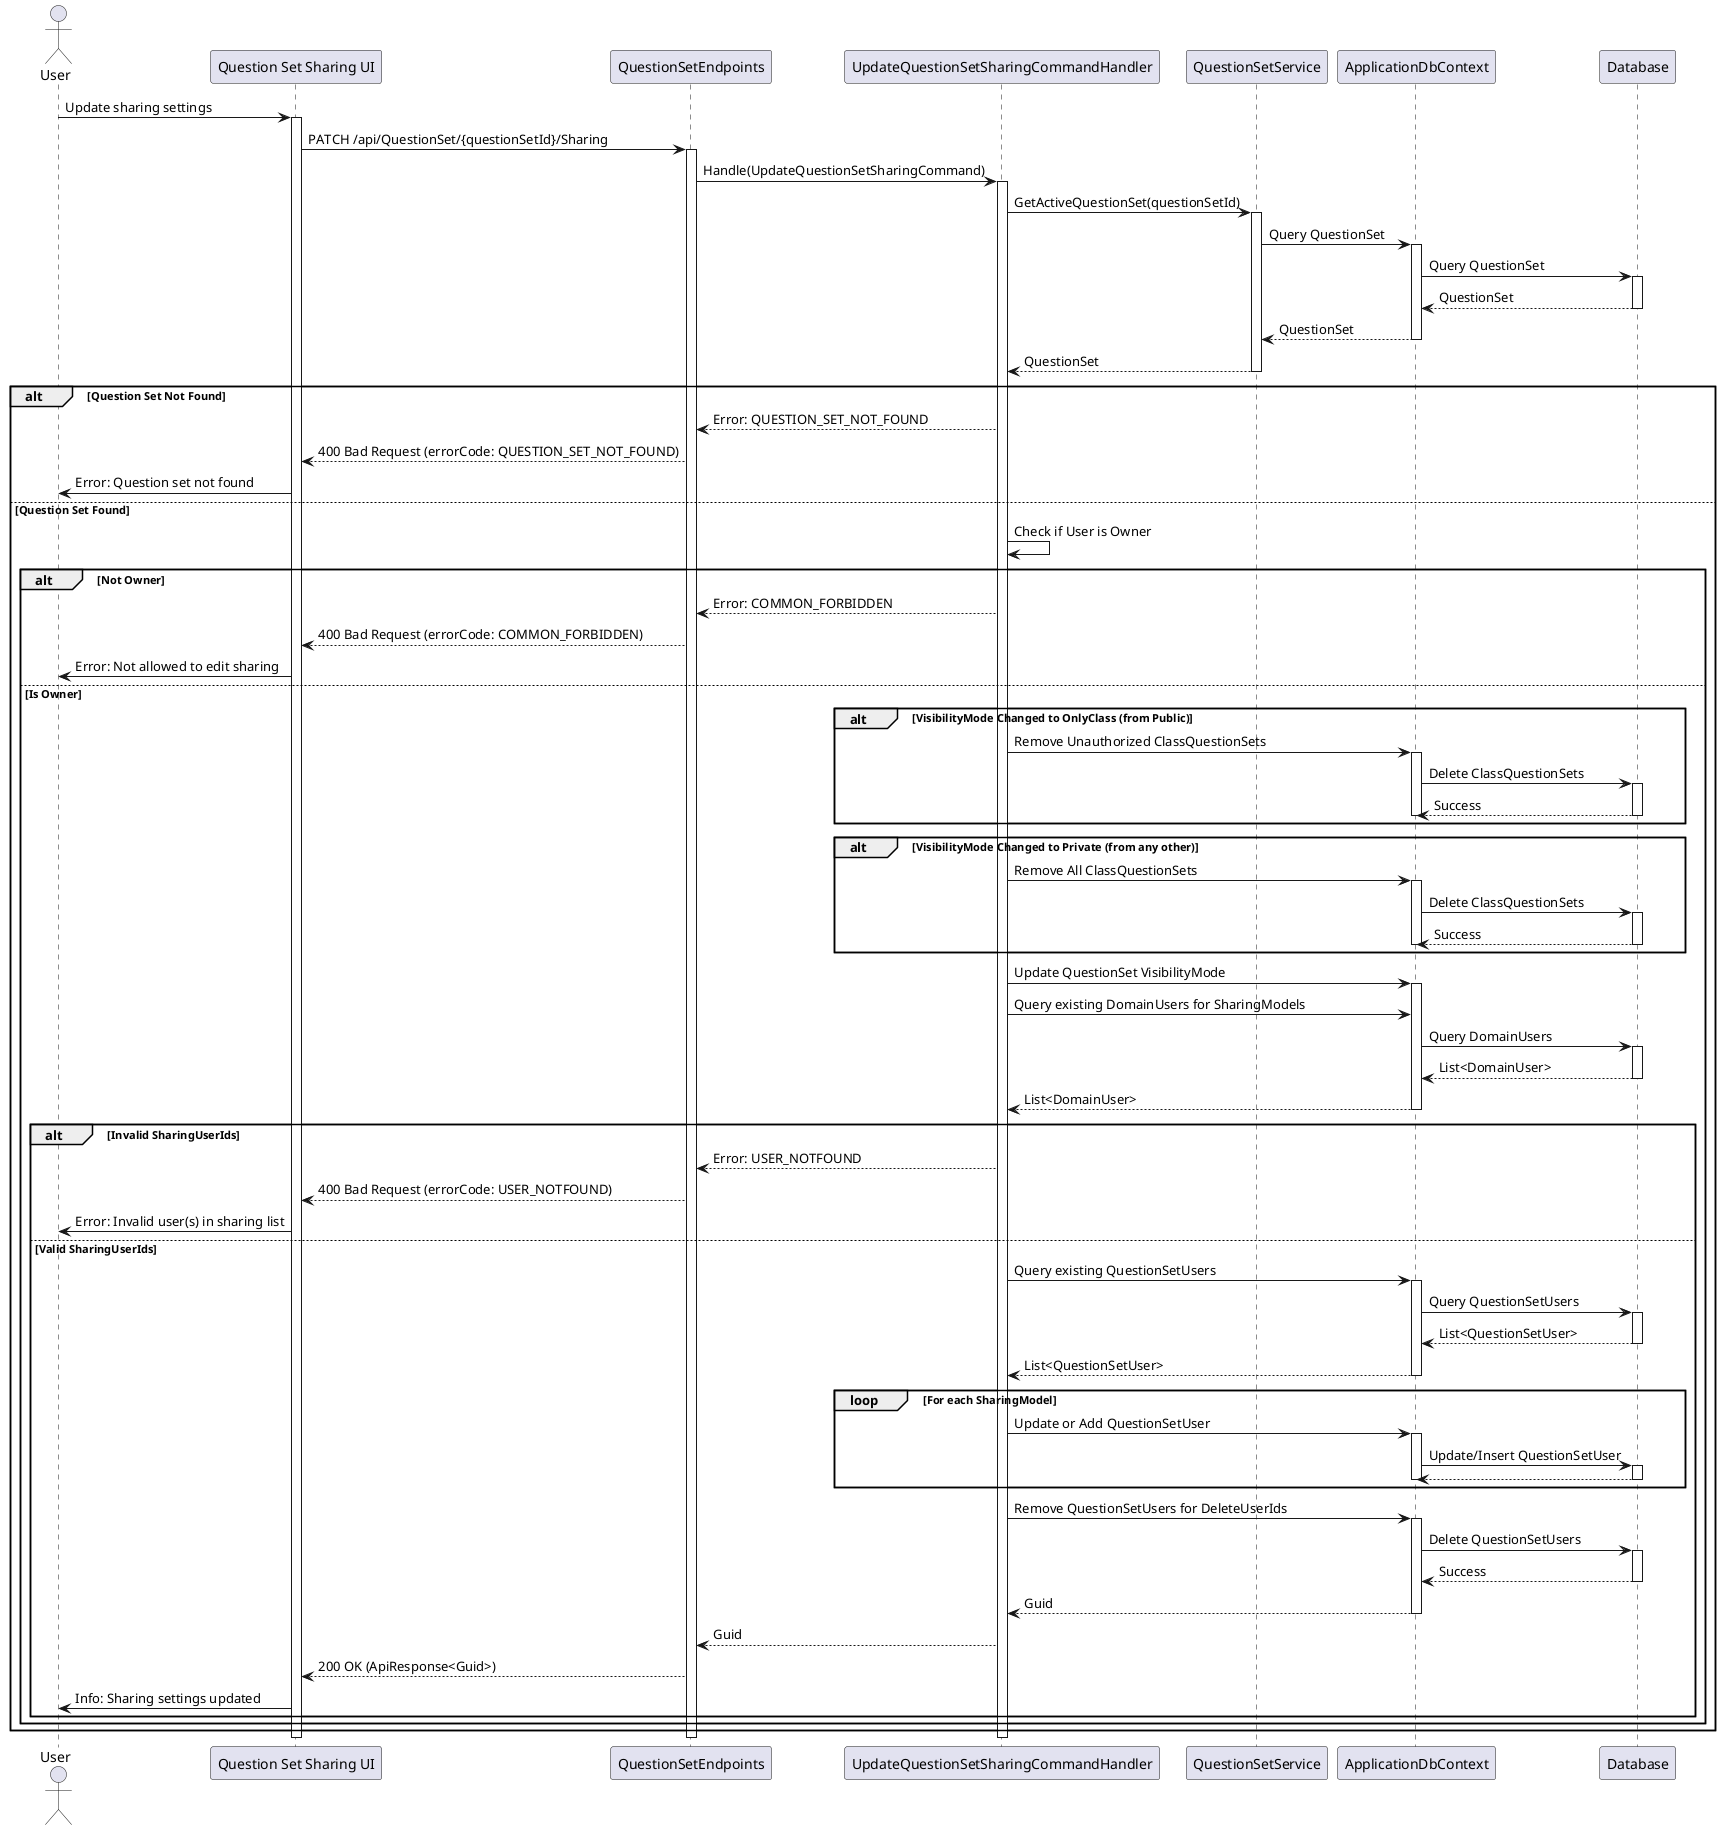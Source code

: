 
@startuml
actor User
participant "Question Set Sharing UI" as UI
participant QuestionSetEndpoints
participant UpdateQuestionSetSharingCommandHandler as Handler
participant QuestionSetService
participant ApplicationDbContext
participant Database

User -> UI : Update sharing settings
activate UI
UI -> QuestionSetEndpoints : PATCH /api/QuestionSet/{questionSetId}/Sharing
activate QuestionSetEndpoints
QuestionSetEndpoints -> Handler : Handle(UpdateQuestionSetSharingCommand)
activate Handler
Handler -> QuestionSetService : GetActiveQuestionSet(questionSetId)
activate QuestionSetService
QuestionSetService -> ApplicationDbContext : Query QuestionSet
activate ApplicationDbContext
ApplicationDbContext -> Database : Query QuestionSet
activate Database
Database --> ApplicationDbContext : QuestionSet
deactivate Database
ApplicationDbContext --> QuestionSetService : QuestionSet
deactivate ApplicationDbContext
QuestionSetService --> Handler : QuestionSet
deactivate QuestionSetService
alt Question Set Not Found
    Handler --> QuestionSetEndpoints : Error: QUESTION_SET_NOT_FOUND
    QuestionSetEndpoints --> UI : 400 Bad Request (errorCode: QUESTION_SET_NOT_FOUND)
    UI -> User : Error: Question set not found
else Question Set Found
    Handler -> Handler : Check if User is Owner
    alt Not Owner
        Handler --> QuestionSetEndpoints : Error: COMMON_FORBIDDEN
        QuestionSetEndpoints --> UI : 400 Bad Request (errorCode: COMMON_FORBIDDEN)
        UI -> User : Error: Not allowed to edit sharing
    else Is Owner
        alt VisibilityMode Changed to OnlyClass (from Public)
            Handler -> ApplicationDbContext : Remove Unauthorized ClassQuestionSets
            activate ApplicationDbContext
            ApplicationDbContext -> Database : Delete ClassQuestionSets
            activate Database
            Database --> ApplicationDbContext : Success
            deactivate Database
            deactivate ApplicationDbContext
        end
        alt VisibilityMode Changed to Private (from any other)
            Handler -> ApplicationDbContext : Remove All ClassQuestionSets
            activate ApplicationDbContext
            ApplicationDbContext -> Database : Delete ClassQuestionSets
            activate Database
            Database --> ApplicationDbContext : Success
            deactivate Database
            deactivate ApplicationDbContext
        end
        Handler -> ApplicationDbContext : Update QuestionSet VisibilityMode
        activate ApplicationDbContext
        Handler -> ApplicationDbContext : Query existing DomainUsers for SharingModels
        ApplicationDbContext -> Database : Query DomainUsers
        activate Database
        Database --> ApplicationDbContext : List<DomainUser>
        deactivate Database
        ApplicationDbContext --> Handler : List<DomainUser>
        deactivate ApplicationDbContext
        alt Invalid SharingUserIds
            Handler --> QuestionSetEndpoints : Error: USER_NOTFOUND
            QuestionSetEndpoints --> UI : 400 Bad Request (errorCode: USER_NOTFOUND)
            UI -> User : Error: Invalid user(s) in sharing list
        else Valid SharingUserIds
            Handler -> ApplicationDbContext : Query existing QuestionSetUsers
            activate ApplicationDbContext
            ApplicationDbContext -> Database : Query QuestionSetUsers
            activate Database
            Database --> ApplicationDbContext : List<QuestionSetUser>
            deactivate Database
            ApplicationDbContext --> Handler : List<QuestionSetUser>
            deactivate ApplicationDbContext
            loop For each SharingModel
                Handler -> ApplicationDbContext : Update or Add QuestionSetUser
                activate ApplicationDbContext
                ApplicationDbContext -> Database : Update/Insert QuestionSetUser
                activate Database
                Database --> ApplicationDbContext
                deactivate Database
                deactivate ApplicationDbContext
            end
            Handler -> ApplicationDbContext : Remove QuestionSetUsers for DeleteUserIds
            activate ApplicationDbContext
            ApplicationDbContext -> Database : Delete QuestionSetUsers
            activate Database
            Database --> ApplicationDbContext : Success
            deactivate Database
            ApplicationDbContext --> Handler : Guid
            deactivate ApplicationDbContext
            Handler --> QuestionSetEndpoints : Guid
            QuestionSetEndpoints --> UI : 200 OK (ApiResponse<Guid>)
            UI -> User : Info: Sharing settings updated
        end
    end
end
deactivate Handler
deactivate QuestionSetEndpoints
deactivate UI
@enduml
